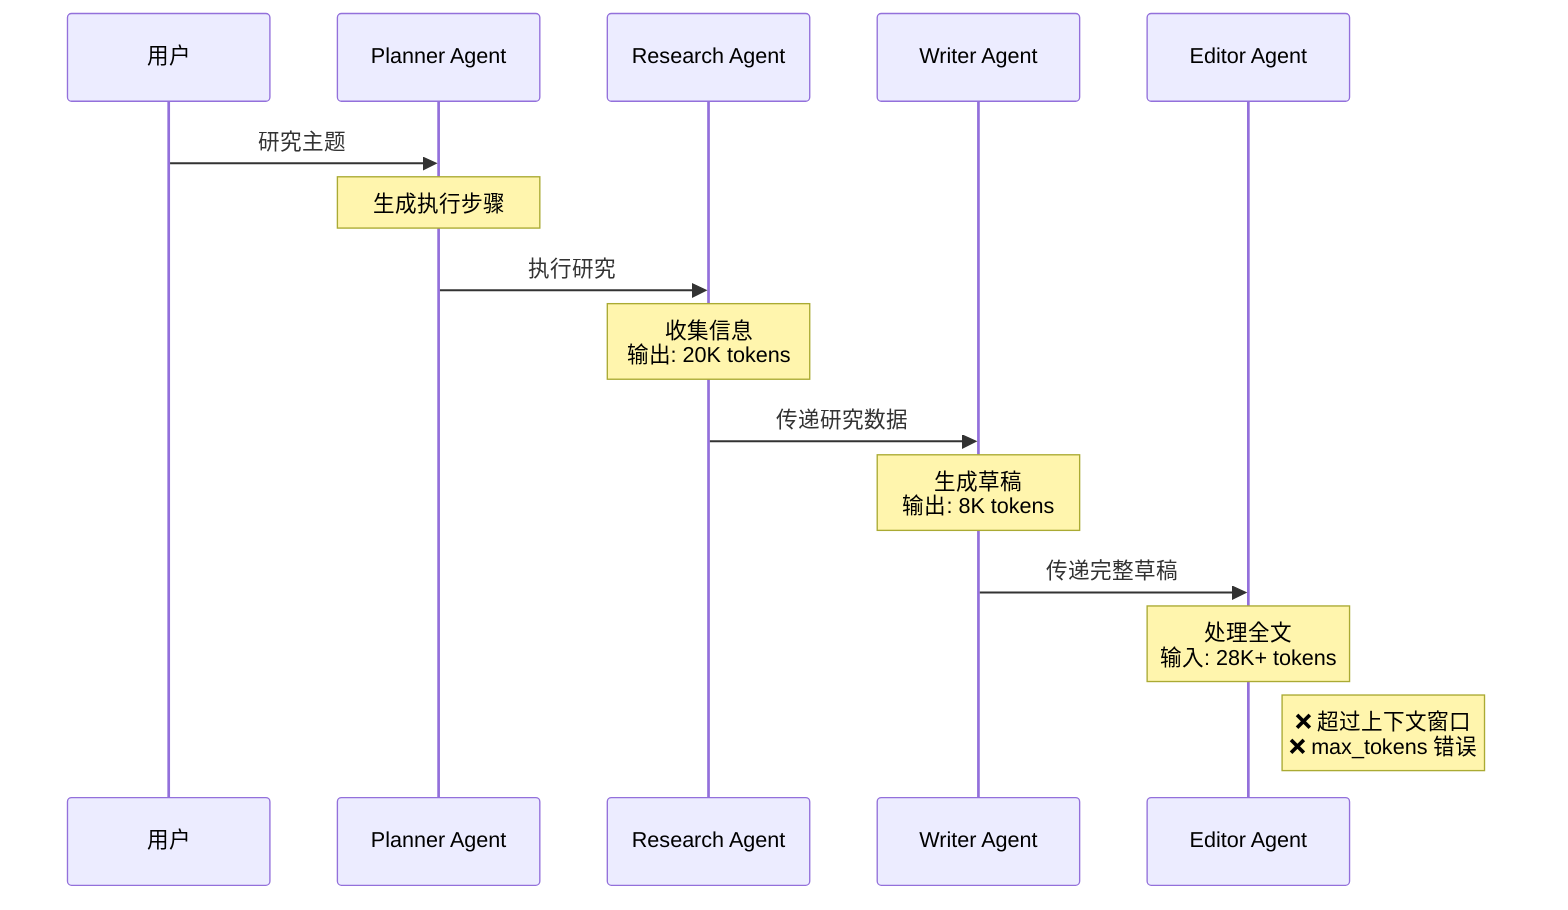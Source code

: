 sequenceDiagram
    participant User as 用户
    participant Planner as Planner Agent
    participant Research as Research Agent
    participant Writer as Writer Agent
    participant Editor as Editor Agent
    
    User->>Planner: 研究主题
    Note over Planner: 生成执行步骤
    
    Planner->>Research: 执行研究
    Note over Research: 收集信息<br/>输出: 20K tokens
    
    Research->>Writer: 传递研究数据
    Note over Writer: 生成草稿<br/>输出: 8K tokens
    
    Writer->>Editor: 传递完整草稿
    Note over Editor: 处理全文<br/>输入: 28K+ tokens
    Note right of Editor: ❌ 超过上下文窗口<br/>❌ max_tokens 错误